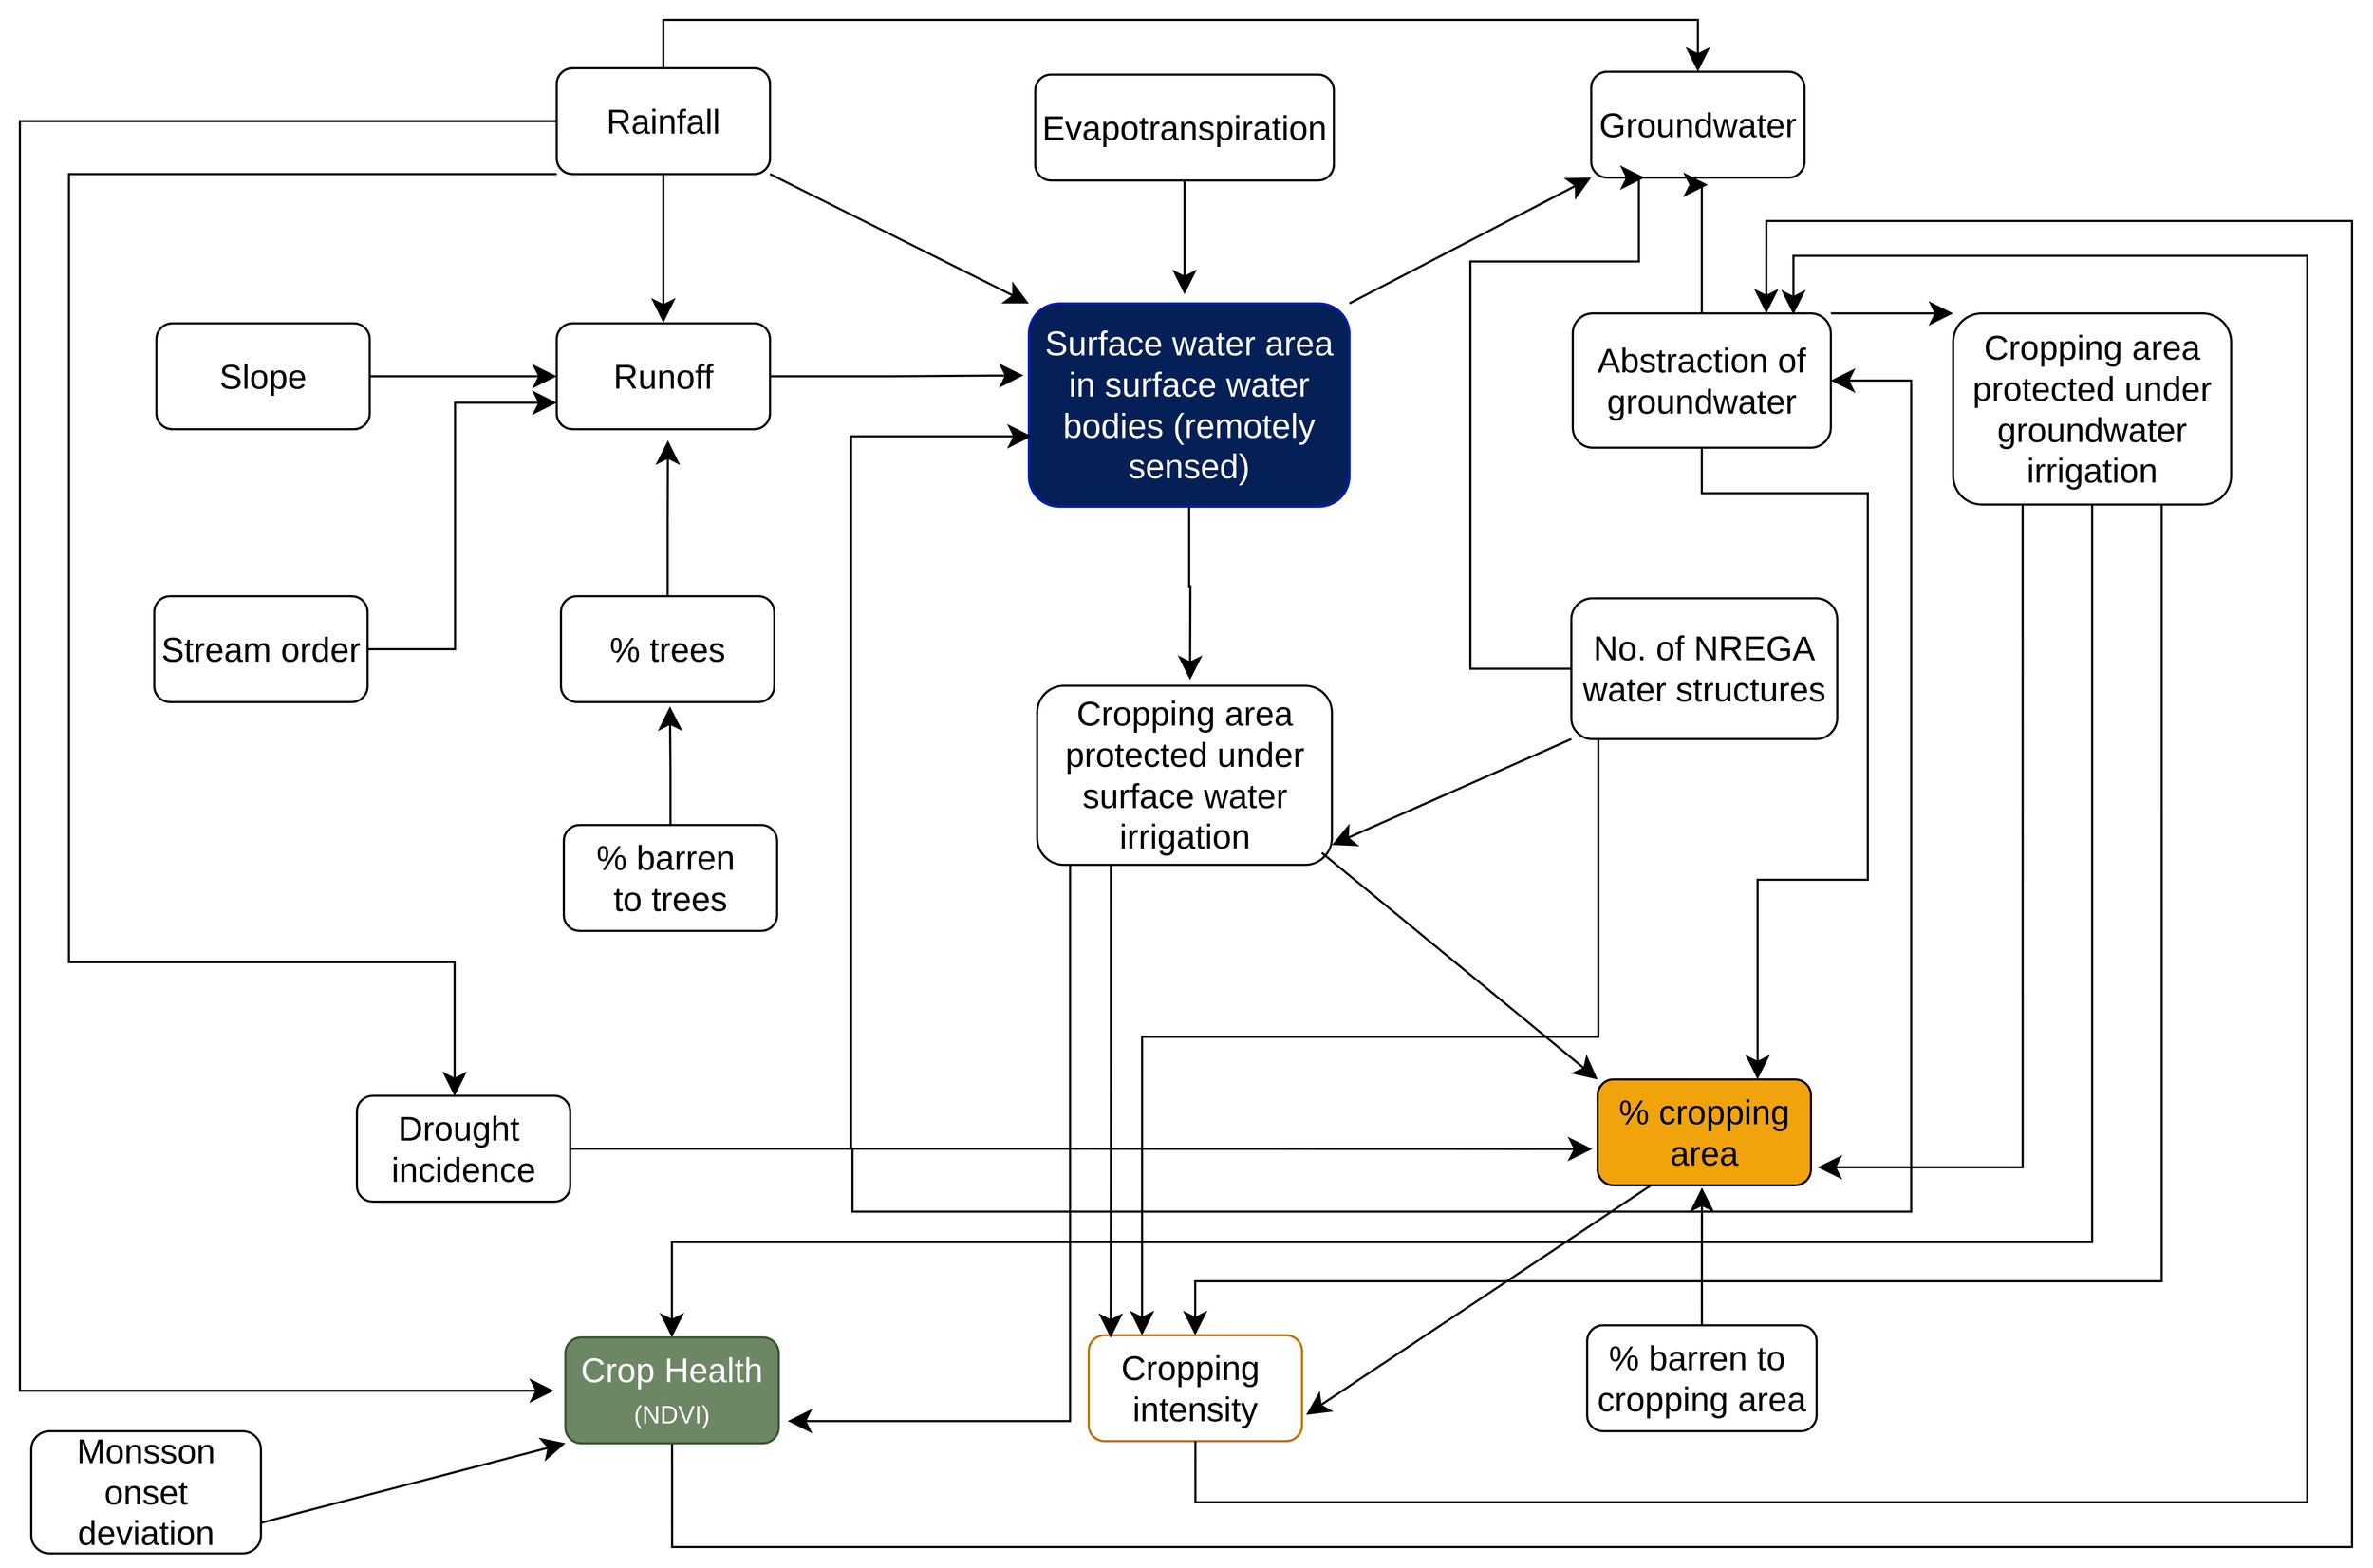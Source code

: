 <mxfile version="24.4.6" type="device" pages="4">
  <diagram name="Page-1" id="XvTuT4BJymJuXqxPT-LF">
    <mxGraphModel dx="2933" dy="1560" grid="0" gridSize="10" guides="1" tooltips="1" connect="1" arrows="1" fold="1" page="1" pageScale="1" pageWidth="4681" pageHeight="3300" math="0" shadow="0">
      <root>
        <mxCell id="0" />
        <mxCell id="1" parent="0" />
        <mxCell id="bZTlwIYCB7wclWseVfGI-30" value="" style="edgeStyle=orthogonalEdgeStyle;rounded=0;orthogonalLoop=1;jettySize=auto;html=1;strokeWidth=3;labelBackgroundColor=none;fontColor=default;endSize=25;" parent="1" source="bZTlwIYCB7wclWseVfGI-6" edge="1">
          <mxGeometry relative="1" as="geometry">
            <mxPoint x="1076" y="463" as="targetPoint" />
          </mxGeometry>
        </mxCell>
        <mxCell id="bZTlwIYCB7wclWseVfGI-37" style="edgeStyle=orthogonalEdgeStyle;rounded=0;orthogonalLoop=1;jettySize=auto;html=1;exitX=0.5;exitY=0;exitDx=0;exitDy=0;strokeWidth=3;endSize=25;" parent="1" source="bZTlwIYCB7wclWseVfGI-6" target="bZTlwIYCB7wclWseVfGI-8" edge="1">
          <mxGeometry relative="1" as="geometry">
            <Array as="points">
              <mxPoint x="1076" y="37" />
              <mxPoint x="2531" y="37" />
            </Array>
          </mxGeometry>
        </mxCell>
        <mxCell id="bZTlwIYCB7wclWseVfGI-38" style="edgeStyle=orthogonalEdgeStyle;rounded=0;orthogonalLoop=1;jettySize=auto;html=1;strokeWidth=3;endSize=25;" parent="1" source="bZTlwIYCB7wclWseVfGI-6" edge="1">
          <mxGeometry relative="1" as="geometry">
            <mxPoint x="922" y="1966" as="targetPoint" />
            <Array as="points">
              <mxPoint x="171" y="180" />
              <mxPoint x="171" y="1966" />
            </Array>
          </mxGeometry>
        </mxCell>
        <mxCell id="bZTlwIYCB7wclWseVfGI-6" value="&lt;font style=&quot;font-size: 48px;&quot;&gt;Rainfall&lt;/font&gt;" style="rounded=1;whiteSpace=wrap;html=1;fontSize=48;labelBackgroundColor=none;strokeWidth=3;" parent="1" vertex="1">
          <mxGeometry x="926" y="105" width="300" height="149" as="geometry" />
        </mxCell>
        <mxCell id="bZTlwIYCB7wclWseVfGI-42" value="" style="edgeStyle=orthogonalEdgeStyle;rounded=0;orthogonalLoop=1;jettySize=auto;html=1;strokeWidth=3;endSize=25;" parent="1" source="bZTlwIYCB7wclWseVfGI-7" edge="1">
          <mxGeometry relative="1" as="geometry">
            <mxPoint x="1809" y="423" as="targetPoint" />
          </mxGeometry>
        </mxCell>
        <mxCell id="bZTlwIYCB7wclWseVfGI-7" value="&lt;font style=&quot;font-size: 48px;&quot;&gt;Evapotranspiration&lt;/font&gt;" style="rounded=1;whiteSpace=wrap;html=1;fontSize=48;labelBackgroundColor=none;strokeWidth=3;" parent="1" vertex="1">
          <mxGeometry x="1599" y="114" width="420" height="149" as="geometry" />
        </mxCell>
        <mxCell id="bZTlwIYCB7wclWseVfGI-8" value="&lt;font style=&quot;font-size: 48px;&quot;&gt;Groundwater&lt;/font&gt;" style="rounded=1;whiteSpace=wrap;html=1;fontSize=48;labelBackgroundColor=none;strokeWidth=3;" parent="1" vertex="1">
          <mxGeometry x="2381" y="110" width="300" height="149" as="geometry" />
        </mxCell>
        <mxCell id="bZTlwIYCB7wclWseVfGI-48" style="edgeStyle=orthogonalEdgeStyle;rounded=0;orthogonalLoop=1;jettySize=auto;html=1;exitX=1;exitY=0.5;exitDx=0;exitDy=0;entryX=0;entryY=0.5;entryDx=0;entryDy=0;endSize=25;strokeWidth=3;" parent="1" source="bZTlwIYCB7wclWseVfGI-9" target="bZTlwIYCB7wclWseVfGI-10" edge="1">
          <mxGeometry relative="1" as="geometry" />
        </mxCell>
        <mxCell id="bZTlwIYCB7wclWseVfGI-9" value="Slope" style="rounded=1;whiteSpace=wrap;html=1;fontSize=48;labelBackgroundColor=none;strokeWidth=3;" parent="1" vertex="1">
          <mxGeometry x="363" y="464" width="300" height="149" as="geometry" />
        </mxCell>
        <mxCell id="bZTlwIYCB7wclWseVfGI-49" style="edgeStyle=orthogonalEdgeStyle;rounded=0;orthogonalLoop=1;jettySize=auto;html=1;exitX=1;exitY=0.5;exitDx=0;exitDy=0;endSize=25;strokeWidth=3;" parent="1" source="bZTlwIYCB7wclWseVfGI-10" edge="1">
          <mxGeometry relative="1" as="geometry">
            <mxPoint x="1582.429" y="537.286" as="targetPoint" />
          </mxGeometry>
        </mxCell>
        <mxCell id="bZTlwIYCB7wclWseVfGI-10" value="Runoff" style="rounded=1;whiteSpace=wrap;html=1;fontSize=48;labelBackgroundColor=none;strokeWidth=3;" parent="1" vertex="1">
          <mxGeometry x="926" y="464" width="300" height="149" as="geometry" />
        </mxCell>
        <mxCell id="Z07xFvMgMhDB54G3ZwAv-1" style="edgeStyle=orthogonalEdgeStyle;rounded=0;orthogonalLoop=1;jettySize=auto;html=1;entryX=0;entryY=0.75;entryDx=0;entryDy=0;endSize=25;strokeWidth=3;" edge="1" parent="1" source="bZTlwIYCB7wclWseVfGI-11" target="bZTlwIYCB7wclWseVfGI-10">
          <mxGeometry relative="1" as="geometry" />
        </mxCell>
        <mxCell id="bZTlwIYCB7wclWseVfGI-11" value="Stream order" style="rounded=1;whiteSpace=wrap;html=1;fontSize=48;labelBackgroundColor=none;strokeWidth=3;" parent="1" vertex="1">
          <mxGeometry x="360" y="848" width="300" height="149" as="geometry" />
        </mxCell>
        <mxCell id="bZTlwIYCB7wclWseVfGI-50" style="edgeStyle=orthogonalEdgeStyle;rounded=0;orthogonalLoop=1;jettySize=auto;html=1;exitX=0.5;exitY=0;exitDx=0;exitDy=0;endSize=25;strokeWidth=3;" parent="1" source="bZTlwIYCB7wclWseVfGI-12" edge="1">
          <mxGeometry relative="1" as="geometry">
            <mxPoint x="1082.429" y="628.714" as="targetPoint" />
          </mxGeometry>
        </mxCell>
        <mxCell id="bZTlwIYCB7wclWseVfGI-12" value="% trees" style="rounded=1;whiteSpace=wrap;html=1;fontSize=48;labelBackgroundColor=none;strokeWidth=3;" parent="1" vertex="1">
          <mxGeometry x="932" y="848" width="300" height="149" as="geometry" />
        </mxCell>
        <mxCell id="bZTlwIYCB7wclWseVfGI-53" style="edgeStyle=orthogonalEdgeStyle;rounded=0;orthogonalLoop=1;jettySize=auto;html=1;exitX=0.5;exitY=0;exitDx=0;exitDy=0;endSize=25;strokeWidth=3;" parent="1" source="bZTlwIYCB7wclWseVfGI-13" edge="1">
          <mxGeometry relative="1" as="geometry">
            <mxPoint x="1085.286" y="1003" as="targetPoint" />
          </mxGeometry>
        </mxCell>
        <mxCell id="bZTlwIYCB7wclWseVfGI-13" value="% barren&amp;nbsp;&lt;br&gt;to trees" style="rounded=1;whiteSpace=wrap;html=1;fontSize=48;labelBackgroundColor=none;strokeWidth=3;" parent="1" vertex="1">
          <mxGeometry x="936" y="1170" width="300" height="149" as="geometry" />
        </mxCell>
        <mxCell id="bZTlwIYCB7wclWseVfGI-59" style="edgeStyle=orthogonalEdgeStyle;rounded=0;orthogonalLoop=1;jettySize=auto;html=1;exitX=0.5;exitY=1;exitDx=0;exitDy=0;endSize=25;strokeWidth=3;" parent="1" source="bZTlwIYCB7wclWseVfGI-14" edge="1">
          <mxGeometry relative="1" as="geometry">
            <mxPoint x="1816.714" y="965.857" as="targetPoint" />
          </mxGeometry>
        </mxCell>
        <mxCell id="bZTlwIYCB7wclWseVfGI-14" value="Surface water area in surface water bodies (remotely sensed)" style="rounded=1;whiteSpace=wrap;html=1;fontSize=48;labelBackgroundColor=none;fillColor=#052057;strokeColor=#001DBC;fontColor=#ffffff;strokeWidth=3;" parent="1" vertex="1">
          <mxGeometry x="1590" y="436" width="451" height="286" as="geometry" />
        </mxCell>
        <mxCell id="bZTlwIYCB7wclWseVfGI-60" style="edgeStyle=orthogonalEdgeStyle;rounded=0;orthogonalLoop=1;jettySize=auto;html=1;exitX=1;exitY=0;exitDx=0;exitDy=0;entryX=0;entryY=0;entryDx=0;entryDy=0;endSize=25;strokeWidth=3;" parent="1" source="bZTlwIYCB7wclWseVfGI-15" target="bZTlwIYCB7wclWseVfGI-16" edge="1">
          <mxGeometry relative="1" as="geometry">
            <Array as="points">
              <mxPoint x="2817" y="450" />
              <mxPoint x="2817" y="450" />
            </Array>
          </mxGeometry>
        </mxCell>
        <mxCell id="Z07xFvMgMhDB54G3ZwAv-2" style="edgeStyle=orthogonalEdgeStyle;rounded=0;orthogonalLoop=1;jettySize=auto;html=1;entryX=0.75;entryY=0;entryDx=0;entryDy=0;endSize=25;strokeWidth=3;" edge="1" parent="1" source="bZTlwIYCB7wclWseVfGI-15" target="bZTlwIYCB7wclWseVfGI-20">
          <mxGeometry relative="1" as="geometry">
            <Array as="points">
              <mxPoint x="2537" y="703" />
              <mxPoint x="2770" y="703" />
              <mxPoint x="2770" y="1247" />
              <mxPoint x="2615" y="1247" />
            </Array>
          </mxGeometry>
        </mxCell>
        <mxCell id="bZTlwIYCB7wclWseVfGI-15" value="Abstraction of groundwater" style="rounded=1;whiteSpace=wrap;html=1;fontSize=48;labelBackgroundColor=none;strokeWidth=3;" parent="1" vertex="1">
          <mxGeometry x="2355" y="450" width="363" height="189" as="geometry" />
        </mxCell>
        <mxCell id="bZTlwIYCB7wclWseVfGI-63" style="edgeStyle=orthogonalEdgeStyle;rounded=0;orthogonalLoop=1;jettySize=auto;html=1;exitX=0.5;exitY=1;exitDx=0;exitDy=0;endSize=25;strokeWidth=3;" parent="1" source="bZTlwIYCB7wclWseVfGI-16" target="bZTlwIYCB7wclWseVfGI-21" edge="1">
          <mxGeometry relative="1" as="geometry">
            <Array as="points">
              <mxPoint x="3086" y="1757" />
              <mxPoint x="1088" y="1757" />
            </Array>
          </mxGeometry>
        </mxCell>
        <mxCell id="bZTlwIYCB7wclWseVfGI-64" style="edgeStyle=orthogonalEdgeStyle;rounded=0;orthogonalLoop=1;jettySize=auto;html=1;exitX=0.75;exitY=1;exitDx=0;exitDy=0;endSize=25;strokeWidth=3;" parent="1" source="bZTlwIYCB7wclWseVfGI-16" target="bZTlwIYCB7wclWseVfGI-22" edge="1">
          <mxGeometry relative="1" as="geometry">
            <Array as="points">
              <mxPoint x="3183" y="1812" />
              <mxPoint x="1824" y="1812" />
            </Array>
          </mxGeometry>
        </mxCell>
        <mxCell id="bZTlwIYCB7wclWseVfGI-65" style="edgeStyle=orthogonalEdgeStyle;rounded=0;orthogonalLoop=1;jettySize=auto;html=1;exitX=0.25;exitY=1;exitDx=0;exitDy=0;endSize=25;strokeWidth=3;" parent="1" source="bZTlwIYCB7wclWseVfGI-16" edge="1">
          <mxGeometry relative="1" as="geometry">
            <mxPoint x="2699.571" y="1651.571" as="targetPoint" />
            <Array as="points">
              <mxPoint x="2988" y="1652" />
            </Array>
          </mxGeometry>
        </mxCell>
        <mxCell id="bZTlwIYCB7wclWseVfGI-16" value="Cropping area protected under groundwater irrigation" style="rounded=1;whiteSpace=wrap;html=1;fontSize=48;labelBackgroundColor=none;strokeWidth=3;" parent="1" vertex="1">
          <mxGeometry x="2890" y="450" width="391" height="269" as="geometry" />
        </mxCell>
        <mxCell id="bZTlwIYCB7wclWseVfGI-55" style="edgeStyle=orthogonalEdgeStyle;rounded=0;orthogonalLoop=1;jettySize=auto;html=1;exitX=1;exitY=0.5;exitDx=0;exitDy=0;entryX=1;entryY=0.5;entryDx=0;entryDy=0;endSize=25;strokeWidth=3;" parent="1" source="bZTlwIYCB7wclWseVfGI-17" target="bZTlwIYCB7wclWseVfGI-15" edge="1">
          <mxGeometry relative="1" as="geometry">
            <Array as="points">
              <mxPoint x="1342" y="1626" />
              <mxPoint x="1342" y="1714" />
              <mxPoint x="2831" y="1714" />
              <mxPoint x="2831" y="544" />
            </Array>
          </mxGeometry>
        </mxCell>
        <mxCell id="bZTlwIYCB7wclWseVfGI-57" style="edgeStyle=orthogonalEdgeStyle;rounded=0;orthogonalLoop=1;jettySize=auto;html=1;exitX=1;exitY=0.5;exitDx=0;exitDy=0;endSize=25;strokeWidth=3;" parent="1" source="bZTlwIYCB7wclWseVfGI-17" edge="1">
          <mxGeometry relative="1" as="geometry">
            <mxPoint x="2382.429" y="1625.857" as="targetPoint" />
          </mxGeometry>
        </mxCell>
        <mxCell id="bZTlwIYCB7wclWseVfGI-17" value="Drought&amp;nbsp;&lt;br&gt;incidence" style="rounded=1;whiteSpace=wrap;html=1;fontSize=48;labelBackgroundColor=none;strokeWidth=3;" parent="1" vertex="1">
          <mxGeometry x="645" y="1551" width="300" height="149" as="geometry" />
        </mxCell>
        <mxCell id="bZTlwIYCB7wclWseVfGI-69" style="edgeStyle=orthogonalEdgeStyle;rounded=0;orthogonalLoop=1;jettySize=auto;html=1;endSize=25;strokeWidth=3;" parent="1" edge="1">
          <mxGeometry relative="1" as="geometry">
            <mxPoint x="1251" y="2008.714" as="targetPoint" />
            <mxPoint x="1648" y="1220" as="sourcePoint" />
            <Array as="points">
              <mxPoint x="1648" y="1226" />
              <mxPoint x="1648" y="2009" />
            </Array>
          </mxGeometry>
        </mxCell>
        <mxCell id="bZTlwIYCB7wclWseVfGI-18" value="Cropping area protected under surface water irrigation" style="rounded=1;whiteSpace=wrap;html=1;fontSize=48;labelBackgroundColor=none;strokeWidth=3;" parent="1" vertex="1">
          <mxGeometry x="1601.75" y="974" width="414.5" height="252" as="geometry" />
        </mxCell>
        <mxCell id="bZTlwIYCB7wclWseVfGI-45" style="edgeStyle=orthogonalEdgeStyle;rounded=0;orthogonalLoop=1;jettySize=auto;html=1;strokeWidth=3;entryX=0.25;entryY=1;entryDx=0;entryDy=0;endSize=25;" parent="1" source="bZTlwIYCB7wclWseVfGI-19" target="bZTlwIYCB7wclWseVfGI-8" edge="1">
          <mxGeometry relative="1" as="geometry">
            <mxPoint x="2488" y="259" as="targetPoint" />
            <Array as="points">
              <mxPoint x="2211" y="950" />
              <mxPoint x="2211" y="377" />
              <mxPoint x="2448" y="377" />
              <mxPoint x="2448" y="259" />
            </Array>
          </mxGeometry>
        </mxCell>
        <mxCell id="bZTlwIYCB7wclWseVfGI-68" style="edgeStyle=orthogonalEdgeStyle;rounded=0;orthogonalLoop=1;jettySize=auto;html=1;exitX=0.5;exitY=1;exitDx=0;exitDy=0;entryX=0.25;entryY=0;entryDx=0;entryDy=0;endSize=25;strokeWidth=3;" parent="1" source="bZTlwIYCB7wclWseVfGI-19" target="bZTlwIYCB7wclWseVfGI-22" edge="1">
          <mxGeometry relative="1" as="geometry">
            <Array as="points">
              <mxPoint x="2391" y="1049" />
              <mxPoint x="2391" y="1468" />
              <mxPoint x="1749" y="1468" />
            </Array>
          </mxGeometry>
        </mxCell>
        <mxCell id="bZTlwIYCB7wclWseVfGI-19" value="No. of NREGA water structures" style="rounded=1;whiteSpace=wrap;html=1;fontSize=48;labelBackgroundColor=none;strokeWidth=3;" parent="1" vertex="1">
          <mxGeometry x="2353" y="851" width="374" height="198" as="geometry" />
        </mxCell>
        <mxCell id="bZTlwIYCB7wclWseVfGI-20" value="&lt;font style=&quot;font-size: 48px;&quot;&gt;% cropping area&lt;/font&gt;" style="rounded=1;whiteSpace=wrap;html=1;labelBackgroundColor=none;strokeWidth=3;fillColor=#f0a30a;" parent="1" vertex="1">
          <mxGeometry x="2390" y="1528" width="300" height="149" as="geometry" />
        </mxCell>
        <mxCell id="bZTlwIYCB7wclWseVfGI-61" style="edgeStyle=orthogonalEdgeStyle;rounded=0;orthogonalLoop=1;jettySize=auto;html=1;exitX=0.5;exitY=1;exitDx=0;exitDy=0;entryX=0.75;entryY=0;entryDx=0;entryDy=0;endSize=25;strokeWidth=3;" parent="1" source="bZTlwIYCB7wclWseVfGI-21" target="bZTlwIYCB7wclWseVfGI-15" edge="1">
          <mxGeometry relative="1" as="geometry">
            <Array as="points">
              <mxPoint x="1088" y="2186" />
              <mxPoint x="3451" y="2186" />
              <mxPoint x="3451" y="320" />
              <mxPoint x="2627" y="320" />
            </Array>
          </mxGeometry>
        </mxCell>
        <mxCell id="bZTlwIYCB7wclWseVfGI-21" value="Crop Health &lt;font style=&quot;font-size: 35px;&quot;&gt;(NDVI)&lt;/font&gt;" style="rounded=1;whiteSpace=wrap;html=1;fontSize=48;labelBackgroundColor=none;fillColor=#6d8764;strokeColor=#3A5431;fontColor=#ffffff;strokeWidth=3;" parent="1" vertex="1">
          <mxGeometry x="938.25" y="1891" width="300" height="149" as="geometry" />
        </mxCell>
        <mxCell id="bZTlwIYCB7wclWseVfGI-22" value="Cropping&amp;nbsp;&lt;br&gt;intensity" style="rounded=1;whiteSpace=wrap;html=1;fontSize=48;labelBackgroundColor=none;fillColor=#ffffff;fontColor=#000000;strokeColor=#BD7000;strokeWidth=3;" parent="1" vertex="1">
          <mxGeometry x="1674.25" y="1888" width="300" height="149" as="geometry" />
        </mxCell>
        <mxCell id="bZTlwIYCB7wclWseVfGI-73" style="edgeStyle=orthogonalEdgeStyle;rounded=0;orthogonalLoop=1;jettySize=auto;html=1;exitX=0.5;exitY=0;exitDx=0;exitDy=0;endSize=25;strokeWidth=3;" parent="1" source="bZTlwIYCB7wclWseVfGI-23" edge="1">
          <mxGeometry relative="1" as="geometry">
            <mxPoint x="2536.714" y="1680.143" as="targetPoint" />
          </mxGeometry>
        </mxCell>
        <mxCell id="bZTlwIYCB7wclWseVfGI-23" value="% barren to&amp;nbsp;&lt;br&gt;cropping area" style="rounded=1;whiteSpace=wrap;html=1;fontSize=48;labelBackgroundColor=none;strokeWidth=3;" parent="1" vertex="1">
          <mxGeometry x="2375.25" y="1874" width="322.75" height="149" as="geometry" />
        </mxCell>
        <mxCell id="bZTlwIYCB7wclWseVfGI-24" value="&lt;font style=&quot;font-size: 48px;&quot;&gt;Monsson onset deviation&lt;/font&gt;" style="rounded=1;whiteSpace=wrap;html=1;labelBackgroundColor=none;strokeWidth=3;" parent="1" vertex="1">
          <mxGeometry x="187" y="2023" width="323" height="172" as="geometry" />
        </mxCell>
        <mxCell id="bZTlwIYCB7wclWseVfGI-36" value="" style="endArrow=classic;html=1;rounded=0;exitX=1;exitY=1;exitDx=0;exitDy=0;entryX=0;entryY=0;entryDx=0;entryDy=0;strokeWidth=3;labelBackgroundColor=none;fontColor=default;endSize=25;" parent="1" source="bZTlwIYCB7wclWseVfGI-6" target="bZTlwIYCB7wclWseVfGI-14" edge="1">
          <mxGeometry width="50" height="50" relative="1" as="geometry">
            <mxPoint x="1553" y="1188" as="sourcePoint" />
            <mxPoint x="1603" y="1138" as="targetPoint" />
          </mxGeometry>
        </mxCell>
        <mxCell id="bZTlwIYCB7wclWseVfGI-39" style="edgeStyle=orthogonalEdgeStyle;rounded=0;orthogonalLoop=1;jettySize=auto;html=1;exitX=0;exitY=1;exitDx=0;exitDy=0;entryX=0.458;entryY=0.004;entryDx=0;entryDy=0;entryPerimeter=0;strokeWidth=3;endSize=25;" parent="1" source="bZTlwIYCB7wclWseVfGI-6" target="bZTlwIYCB7wclWseVfGI-17" edge="1">
          <mxGeometry relative="1" as="geometry">
            <Array as="points">
              <mxPoint x="240" y="254" />
              <mxPoint x="240" y="1363" />
              <mxPoint x="782" y="1363" />
            </Array>
          </mxGeometry>
        </mxCell>
        <mxCell id="bZTlwIYCB7wclWseVfGI-43" value="" style="endArrow=classic;html=1;rounded=0;entryX=0;entryY=1;entryDx=0;entryDy=0;exitX=1;exitY=0;exitDx=0;exitDy=0;strokeWidth=3;endSize=25;" parent="1" source="bZTlwIYCB7wclWseVfGI-14" target="bZTlwIYCB7wclWseVfGI-8" edge="1">
          <mxGeometry width="50" height="50" relative="1" as="geometry">
            <mxPoint x="1553" y="1188" as="sourcePoint" />
            <mxPoint x="1603" y="1138" as="targetPoint" />
          </mxGeometry>
        </mxCell>
        <mxCell id="bZTlwIYCB7wclWseVfGI-47" style="edgeStyle=orthogonalEdgeStyle;rounded=0;orthogonalLoop=1;jettySize=auto;html=1;exitX=0.5;exitY=0;exitDx=0;exitDy=0;strokeWidth=3;endSize=25;" parent="1" source="bZTlwIYCB7wclWseVfGI-15" edge="1">
          <mxGeometry relative="1" as="geometry">
            <mxPoint x="2545" y="269" as="targetPoint" />
            <Array as="points">
              <mxPoint x="2536" y="269" />
            </Array>
          </mxGeometry>
        </mxCell>
        <mxCell id="bZTlwIYCB7wclWseVfGI-54" style="edgeStyle=orthogonalEdgeStyle;rounded=0;orthogonalLoop=1;jettySize=auto;html=1;exitX=1;exitY=0.5;exitDx=0;exitDy=0;entryX=0.009;entryY=0.654;entryDx=0;entryDy=0;entryPerimeter=0;endSize=25;strokeWidth=3;" parent="1" source="bZTlwIYCB7wclWseVfGI-17" target="bZTlwIYCB7wclWseVfGI-14" edge="1">
          <mxGeometry relative="1" as="geometry">
            <Array as="points">
              <mxPoint x="1340" y="1626" />
              <mxPoint x="1340" y="623" />
            </Array>
          </mxGeometry>
        </mxCell>
        <mxCell id="bZTlwIYCB7wclWseVfGI-62" style="edgeStyle=orthogonalEdgeStyle;rounded=0;orthogonalLoop=1;jettySize=auto;html=1;exitX=0.5;exitY=1;exitDx=0;exitDy=0;entryX=0.855;entryY=0.008;entryDx=0;entryDy=0;entryPerimeter=0;endSize=25;strokeWidth=3;" parent="1" source="bZTlwIYCB7wclWseVfGI-22" target="bZTlwIYCB7wclWseVfGI-15" edge="1">
          <mxGeometry relative="1" as="geometry">
            <Array as="points">
              <mxPoint x="1824" y="2123" />
              <mxPoint x="3388" y="2123" />
              <mxPoint x="3388" y="369" />
              <mxPoint x="2665" y="369" />
            </Array>
          </mxGeometry>
        </mxCell>
        <mxCell id="bZTlwIYCB7wclWseVfGI-67" value="" style="endArrow=classic;html=1;rounded=0;exitX=0;exitY=1;exitDx=0;exitDy=0;endSize=25;strokeWidth=3;" parent="1" source="bZTlwIYCB7wclWseVfGI-19" edge="1">
          <mxGeometry width="50" height="50" relative="1" as="geometry">
            <mxPoint x="2218.25" y="1034" as="sourcePoint" />
            <mxPoint x="2016.25" y="1198" as="targetPoint" />
          </mxGeometry>
        </mxCell>
        <mxCell id="bZTlwIYCB7wclWseVfGI-70" style="edgeStyle=orthogonalEdgeStyle;rounded=0;orthogonalLoop=1;jettySize=auto;html=1;exitX=0.25;exitY=1;exitDx=0;exitDy=0;entryX=0.103;entryY=0.024;entryDx=0;entryDy=0;entryPerimeter=0;endSize=25;strokeWidth=3;" parent="1" source="bZTlwIYCB7wclWseVfGI-18" target="bZTlwIYCB7wclWseVfGI-22" edge="1">
          <mxGeometry relative="1" as="geometry" />
        </mxCell>
        <mxCell id="bZTlwIYCB7wclWseVfGI-72" value="" style="endArrow=classic;html=1;rounded=0;entryX=0;entryY=0;entryDx=0;entryDy=0;endSize=25;strokeWidth=3;" parent="1" target="bZTlwIYCB7wclWseVfGI-20" edge="1">
          <mxGeometry width="50" height="50" relative="1" as="geometry">
            <mxPoint x="2002" y="1209" as="sourcePoint" />
            <mxPoint x="1603" y="1138" as="targetPoint" />
          </mxGeometry>
        </mxCell>
        <mxCell id="bZTlwIYCB7wclWseVfGI-75" value="" style="endArrow=classic;html=1;rounded=0;exitX=0.25;exitY=1;exitDx=0;exitDy=0;targetPerimeterSpacing=5;sourcePerimeterSpacing=5;endSize=25;strokeWidth=3;" parent="1" source="bZTlwIYCB7wclWseVfGI-20" edge="1">
          <mxGeometry width="50" height="50" relative="1" as="geometry">
            <mxPoint x="1982" y="2000" as="sourcePoint" />
            <mxPoint x="1980" y="2000" as="targetPoint" />
          </mxGeometry>
        </mxCell>
        <mxCell id="bZTlwIYCB7wclWseVfGI-79" value="" style="endArrow=classic;html=1;rounded=0;exitX=1;exitY=0.75;exitDx=0;exitDy=0;entryX=0;entryY=1;entryDx=0;entryDy=0;endSize=25;strokeWidth=3;" parent="1" source="bZTlwIYCB7wclWseVfGI-24" target="bZTlwIYCB7wclWseVfGI-21" edge="1">
          <mxGeometry width="50" height="50" relative="1" as="geometry">
            <mxPoint x="1553" y="1188" as="sourcePoint" />
            <mxPoint x="1603" y="1138" as="targetPoint" />
          </mxGeometry>
        </mxCell>
        <mxCell id="bZTlwIYCB7wclWseVfGI-82" value="" style="shape=image;verticalLabelPosition=bottom;labelBackgroundColor=default;verticalAlign=top;aspect=fixed;imageAspect=0;image=https://png.pngtree.com/png-vector/20190214/ourmid/pngtree-vector-plus-icon-png-image_515260.jpg;strokeWidth=3;" parent="1" vertex="1">
          <mxGeometry x="1097" y="416.0" width="42.43" height="42.43" as="geometry" />
        </mxCell>
        <mxCell id="bZTlwIYCB7wclWseVfGI-84" value="" style="shape=image;verticalLabelPosition=bottom;labelBackgroundColor=default;verticalAlign=top;aspect=fixed;imageAspect=0;image=https://png.pngtree.com/png-vector/20190214/ourmid/pngtree-vector-plus-icon-png-image_515260.jpg;strokeWidth=3;" parent="1" vertex="1">
          <mxGeometry x="1573" y="362.57" width="42.43" height="42.43" as="geometry" />
        </mxCell>
        <mxCell id="bZTlwIYCB7wclWseVfGI-87" value="" style="shape=image;verticalLabelPosition=bottom;labelBackgroundColor=default;verticalAlign=top;aspect=fixed;imageAspect=0;image=https://png.pngtree.com/png-vector/20190214/ourmid/pngtree-vector-plus-icon-png-image_515260.jpg;strokeWidth=3;" parent="1" vertex="1">
          <mxGeometry x="2554" y="62.57" width="42.43" height="42.43" as="geometry" />
        </mxCell>
        <mxCell id="bZTlwIYCB7wclWseVfGI-88" value="" style="shape=image;verticalLabelPosition=bottom;labelBackgroundColor=default;verticalAlign=top;aspect=fixed;imageAspect=0;image=https://png.pngtree.com/png-vector/20190214/ourmid/pngtree-vector-plus-icon-png-image_515260.jpg;strokeWidth=3;" parent="1" vertex="1">
          <mxGeometry x="844" y="1909" width="42.43" height="42.43" as="geometry" />
        </mxCell>
        <mxCell id="bZTlwIYCB7wclWseVfGI-89" value="" style="shape=image;verticalLabelPosition=bottom;labelBackgroundColor=default;verticalAlign=top;aspect=fixed;imageAspect=0;image=https://static.vecteezy.com/system/resources/thumbnails/000/380/520/small/Basic_Elements__28122_29.jpg;strokeWidth=3;" parent="1" vertex="1">
          <mxGeometry x="803" y="1494" width="57" height="57" as="geometry" />
        </mxCell>
        <mxCell id="bZTlwIYCB7wclWseVfGI-90" value="" style="shape=image;verticalLabelPosition=bottom;labelBackgroundColor=default;verticalAlign=top;aspect=fixed;imageAspect=0;image=https://static.vecteezy.com/system/resources/thumbnails/000/380/520/small/Basic_Elements__28122_29.jpg;strokeWidth=3;" parent="1" vertex="1">
          <mxGeometry x="1839" y="362.57" width="57" height="57" as="geometry" />
        </mxCell>
        <mxCell id="bZTlwIYCB7wclWseVfGI-91" value="" style="shape=image;verticalLabelPosition=bottom;labelBackgroundColor=default;verticalAlign=top;aspect=fixed;imageAspect=0;image=https://static.vecteezy.com/system/resources/thumbnails/000/380/520/small/Basic_Elements__28122_29.jpg;strokeWidth=3;" parent="1" vertex="1">
          <mxGeometry x="2546.71" y="265" width="57" height="57" as="geometry" />
        </mxCell>
        <mxCell id="bZTlwIYCB7wclWseVfGI-92" value="" style="shape=image;verticalLabelPosition=bottom;labelBackgroundColor=default;verticalAlign=top;aspect=fixed;imageAspect=0;image=https://png.pngtree.com/png-vector/20190214/ourmid/pngtree-vector-plus-icon-png-image_515260.jpg;strokeWidth=3;" parent="1" vertex="1">
          <mxGeometry x="2450" y="272.29" width="42.43" height="42.43" as="geometry" />
        </mxCell>
        <mxCell id="bZTlwIYCB7wclWseVfGI-95" value="" style="shape=image;verticalLabelPosition=bottom;labelBackgroundColor=default;verticalAlign=top;aspect=fixed;imageAspect=0;image=https://png.pngtree.com/png-vector/20190214/ourmid/pngtree-vector-plus-icon-png-image_515260.jpg;strokeWidth=3;" parent="1" vertex="1">
          <mxGeometry x="2359" y="283.0" width="42.43" height="42.43" as="geometry" />
        </mxCell>
        <mxCell id="bZTlwIYCB7wclWseVfGI-96" value="" style="shape=image;verticalLabelPosition=bottom;labelBackgroundColor=default;verticalAlign=top;aspect=fixed;imageAspect=0;image=https://static.vecteezy.com/system/resources/thumbnails/000/380/520/small/Basic_Elements__28122_29.jpg;strokeWidth=3;" parent="1" vertex="1">
          <mxGeometry x="1102" y="630" width="57" height="57" as="geometry" />
        </mxCell>
        <mxCell id="bZTlwIYCB7wclWseVfGI-97" value="" style="shape=image;verticalLabelPosition=bottom;labelBackgroundColor=default;verticalAlign=top;aspect=fixed;imageAspect=0;image=https://png.pngtree.com/png-vector/20190214/ourmid/pngtree-vector-plus-icon-png-image_515260.jpg;strokeWidth=3;" parent="1" vertex="1">
          <mxGeometry x="1504" y="475.0" width="42.43" height="42.43" as="geometry" />
        </mxCell>
        <mxCell id="bZTlwIYCB7wclWseVfGI-98" value="" style="shape=image;verticalLabelPosition=bottom;labelBackgroundColor=default;verticalAlign=top;aspect=fixed;imageAspect=0;image=https://png.pngtree.com/png-vector/20190214/ourmid/pngtree-vector-plus-icon-png-image_515260.jpg;strokeWidth=3;" parent="1" vertex="1">
          <mxGeometry x="844" y="470.0" width="42.43" height="42.43" as="geometry" />
        </mxCell>
        <mxCell id="bZTlwIYCB7wclWseVfGI-100" value="" style="shape=image;verticalLabelPosition=bottom;labelBackgroundColor=default;verticalAlign=top;aspect=fixed;imageAspect=0;image=https://png.pngtree.com/png-vector/20190214/ourmid/pngtree-vector-plus-icon-png-image_515260.jpg;strokeWidth=3;" parent="1" vertex="1">
          <mxGeometry x="1100" y="1010" width="42.43" height="42.43" as="geometry" />
        </mxCell>
        <mxCell id="bZTlwIYCB7wclWseVfGI-101" value="" style="shape=image;verticalLabelPosition=bottom;labelBackgroundColor=default;verticalAlign=top;aspect=fixed;imageAspect=0;image=https://static.vecteezy.com/system/resources/thumbnails/000/380/520/small/Basic_Elements__28122_29.jpg;strokeWidth=3;" parent="1" vertex="1">
          <mxGeometry x="1516" y="626" width="57" height="57" as="geometry" />
        </mxCell>
        <mxCell id="bZTlwIYCB7wclWseVfGI-102" value="" style="shape=image;verticalLabelPosition=bottom;labelBackgroundColor=default;verticalAlign=top;aspect=fixed;imageAspect=0;image=https://png.pngtree.com/png-vector/20190214/ourmid/pngtree-vector-plus-icon-png-image_515260.jpg;strokeWidth=3;" parent="1" vertex="1">
          <mxGeometry x="1830" y="920" width="42.43" height="42.43" as="geometry" />
        </mxCell>
        <mxCell id="bZTlwIYCB7wclWseVfGI-103" value="" style="shape=image;verticalLabelPosition=bottom;labelBackgroundColor=default;verticalAlign=top;aspect=fixed;imageAspect=0;image=https://png.pngtree.com/png-vector/20190214/ourmid/pngtree-vector-plus-icon-png-image_515260.jpg;strokeWidth=3;" parent="1" vertex="1">
          <mxGeometry x="2746" y="567" width="42.43" height="42.43" as="geometry" />
        </mxCell>
        <mxCell id="bZTlwIYCB7wclWseVfGI-104" value="" style="shape=image;verticalLabelPosition=bottom;labelBackgroundColor=default;verticalAlign=top;aspect=fixed;imageAspect=0;image=https://static.vecteezy.com/system/resources/thumbnails/000/380/520/small/Basic_Elements__28122_29.jpg;strokeWidth=3;" parent="1" vertex="1">
          <mxGeometry x="2310" y="1638" width="57" height="57" as="geometry" />
        </mxCell>
        <mxCell id="bZTlwIYCB7wclWseVfGI-105" value="" style="shape=image;verticalLabelPosition=bottom;labelBackgroundColor=default;verticalAlign=top;aspect=fixed;imageAspect=0;image=https://png.pngtree.com/png-vector/20190214/ourmid/pngtree-vector-plus-icon-png-image_515260.jpg;strokeWidth=3;" parent="1" vertex="1">
          <mxGeometry x="2842" y="464" width="42.43" height="42.43" as="geometry" />
        </mxCell>
        <mxCell id="bZTlwIYCB7wclWseVfGI-106" value="" style="shape=image;verticalLabelPosition=bottom;labelBackgroundColor=default;verticalAlign=top;aspect=fixed;imageAspect=0;image=https://png.pngtree.com/png-vector/20190214/ourmid/pngtree-vector-plus-icon-png-image_515260.jpg;strokeWidth=3;" parent="1" vertex="1">
          <mxGeometry x="2575" y="390" width="42.43" height="42.43" as="geometry" />
        </mxCell>
        <mxCell id="bZTlwIYCB7wclWseVfGI-107" value="" style="shape=image;verticalLabelPosition=bottom;labelBackgroundColor=default;verticalAlign=top;aspect=fixed;imageAspect=0;image=https://png.pngtree.com/png-vector/20190214/ourmid/pngtree-vector-plus-icon-png-image_515260.jpg;strokeWidth=3;" parent="1" vertex="1">
          <mxGeometry x="2671" y="390" width="42.43" height="42.43" as="geometry" />
        </mxCell>
        <mxCell id="bZTlwIYCB7wclWseVfGI-110" value="" style="shape=image;verticalLabelPosition=bottom;labelBackgroundColor=default;verticalAlign=top;aspect=fixed;imageAspect=0;image=https://png.pngtree.com/png-vector/20190214/ourmid/pngtree-vector-plus-icon-png-image_515260.jpg;strokeWidth=3;" parent="1" vertex="1">
          <mxGeometry x="2718" y="1591" width="42.43" height="42.43" as="geometry" />
        </mxCell>
        <mxCell id="bZTlwIYCB7wclWseVfGI-111" value="" style="shape=image;verticalLabelPosition=bottom;labelBackgroundColor=default;verticalAlign=top;aspect=fixed;imageAspect=0;image=https://png.pngtree.com/png-vector/20190214/ourmid/pngtree-vector-plus-icon-png-image_515260.jpg;strokeWidth=3;" parent="1" vertex="1">
          <mxGeometry x="1846.29" y="1831.57" width="42.43" height="42.43" as="geometry" />
        </mxCell>
        <mxCell id="bZTlwIYCB7wclWseVfGI-112" value="" style="shape=image;verticalLabelPosition=bottom;labelBackgroundColor=default;verticalAlign=top;aspect=fixed;imageAspect=0;image=https://png.pngtree.com/png-vector/20190214/ourmid/pngtree-vector-plus-icon-png-image_515260.jpg;strokeWidth=3;" parent="1" vertex="1">
          <mxGeometry x="1102" y="1825" width="42.43" height="42.43" as="geometry" />
        </mxCell>
        <mxCell id="bZTlwIYCB7wclWseVfGI-113" value="" style="shape=image;verticalLabelPosition=bottom;labelBackgroundColor=default;verticalAlign=top;aspect=fixed;imageAspect=0;image=https://png.pngtree.com/png-vector/20190214/ourmid/pngtree-vector-plus-icon-png-image_515260.jpg;strokeWidth=3;" parent="1" vertex="1">
          <mxGeometry x="2028" y="1115" width="42.43" height="42.43" as="geometry" />
        </mxCell>
        <mxCell id="bZTlwIYCB7wclWseVfGI-114" value="" style="shape=image;verticalLabelPosition=bottom;labelBackgroundColor=default;verticalAlign=top;aspect=fixed;imageAspect=0;image=https://png.pngtree.com/png-vector/20190214/ourmid/pngtree-vector-plus-icon-png-image_515260.jpg;strokeWidth=3;" parent="1" vertex="1">
          <mxGeometry x="1758" y="1825" width="42.43" height="42.43" as="geometry" />
        </mxCell>
        <mxCell id="bZTlwIYCB7wclWseVfGI-115" value="" style="shape=image;verticalLabelPosition=bottom;labelBackgroundColor=default;verticalAlign=top;aspect=fixed;imageAspect=0;image=https://png.pngtree.com/png-vector/20190214/ourmid/pngtree-vector-plus-icon-png-image_515260.jpg;strokeWidth=3;" parent="1" vertex="1">
          <mxGeometry x="1262" y="2037" width="42.43" height="42.43" as="geometry" />
        </mxCell>
        <mxCell id="bZTlwIYCB7wclWseVfGI-116" value="" style="shape=image;verticalLabelPosition=bottom;labelBackgroundColor=default;verticalAlign=top;aspect=fixed;imageAspect=0;image=https://png.pngtree.com/png-vector/20190214/ourmid/pngtree-vector-plus-icon-png-image_515260.jpg;strokeWidth=3;" parent="1" vertex="1">
          <mxGeometry x="1658" y="1825" width="42.43" height="42.43" as="geometry" />
        </mxCell>
        <mxCell id="bZTlwIYCB7wclWseVfGI-118" value="" style="shape=image;verticalLabelPosition=bottom;labelBackgroundColor=default;verticalAlign=top;aspect=fixed;imageAspect=0;image=https://png.pngtree.com/png-vector/20190214/ourmid/pngtree-vector-plus-icon-png-image_515260.jpg;strokeWidth=3;" parent="1" vertex="1">
          <mxGeometry x="2407.57" y="1485.57" width="42.43" height="42.43" as="geometry" />
        </mxCell>
        <mxCell id="bZTlwIYCB7wclWseVfGI-119" value="" style="shape=image;verticalLabelPosition=bottom;labelBackgroundColor=default;verticalAlign=top;aspect=fixed;imageAspect=0;image=https://png.pngtree.com/png-vector/20190214/ourmid/pngtree-vector-plus-icon-png-image_515260.jpg;strokeWidth=3;" parent="1" vertex="1">
          <mxGeometry x="2023" y="1991" width="42.43" height="42.43" as="geometry" />
        </mxCell>
        <mxCell id="bZTlwIYCB7wclWseVfGI-120" value="" style="shape=image;verticalLabelPosition=bottom;labelBackgroundColor=default;verticalAlign=top;aspect=fixed;imageAspect=0;image=https://png.pngtree.com/png-vector/20190214/ourmid/pngtree-vector-plus-icon-png-image_515260.jpg;strokeWidth=3;" parent="1" vertex="1">
          <mxGeometry x="2551" y="1677" width="42.43" height="42.43" as="geometry" />
        </mxCell>
        <mxCell id="bZTlwIYCB7wclWseVfGI-124" value="" style="shape=image;verticalLabelPosition=bottom;labelBackgroundColor=default;verticalAlign=top;aspect=fixed;imageAspect=0;image=https://static.vecteezy.com/system/resources/thumbnails/000/380/520/small/Basic_Elements__28122_29.jpg;strokeWidth=3;" parent="1" vertex="1">
          <mxGeometry x="884" y="2061" width="57" height="57" as="geometry" />
        </mxCell>
      </root>
    </mxGraphModel>
  </diagram>
  <diagram name="surfaceWater" id="YE60SBVTUPFKtA3g7-HX">
    <mxGraphModel dx="4400" dy="2340" grid="0" gridSize="10" guides="1" tooltips="1" connect="1" arrows="1" fold="1" page="1" pageScale="1" pageWidth="4681" pageHeight="3300" math="0" shadow="0">
      <root>
        <mxCell id="O9g9XiVUl6zuCJIX02UL-0" />
        <mxCell id="O9g9XiVUl6zuCJIX02UL-1" parent="O9g9XiVUl6zuCJIX02UL-0" />
        <mxCell id="NLZUVbZMp467bGJz6Hvy-28" style="edgeStyle=orthogonalEdgeStyle;rounded=0;orthogonalLoop=1;jettySize=auto;html=1;exitX=0.25;exitY=1;exitDx=0;exitDy=0;entryX=0.75;entryY=1;entryDx=0;entryDy=0;endSize=25;strokeWidth=3;" edge="1" parent="O9g9XiVUl6zuCJIX02UL-1" source="NLZUVbZMp467bGJz6Hvy-1" target="NLZUVbZMp467bGJz6Hvy-1">
          <mxGeometry relative="1" as="geometry">
            <mxPoint x="2120" y="1737" as="targetPoint" />
            <Array as="points">
              <mxPoint x="1890" y="1557" />
              <mxPoint x="2115" y="1557" />
            </Array>
          </mxGeometry>
        </mxCell>
        <mxCell id="NLZUVbZMp467bGJz6Hvy-1" value="Surface water area in surface water bodies (remotely sensed)" style="rounded=1;whiteSpace=wrap;html=1;fontSize=48;labelBackgroundColor=none;fillColor=#052057;strokeColor=#001DBC;fontColor=#ffffff;strokeWidth=3;" vertex="1" parent="O9g9XiVUl6zuCJIX02UL-1">
          <mxGeometry x="1777" y="1135" width="451" height="286" as="geometry" />
        </mxCell>
        <mxCell id="NLZUVbZMp467bGJz6Hvy-22" style="edgeStyle=orthogonalEdgeStyle;rounded=0;orthogonalLoop=1;jettySize=auto;html=1;entryX=0.25;entryY=0;entryDx=0;entryDy=0;endSize=25;strokeWidth=3;" edge="1" parent="O9g9XiVUl6zuCJIX02UL-1" source="NLZUVbZMp467bGJz6Hvy-2" target="NLZUVbZMp467bGJz6Hvy-1">
          <mxGeometry relative="1" as="geometry" />
        </mxCell>
        <mxCell id="NLZUVbZMp467bGJz6Hvy-2" value="Runoff" style="rounded=1;whiteSpace=wrap;html=1;fontSize=48;labelBackgroundColor=none;strokeWidth=3;" vertex="1" parent="O9g9XiVUl6zuCJIX02UL-1">
          <mxGeometry x="1260" y="859" width="300" height="149" as="geometry" />
        </mxCell>
        <mxCell id="NLZUVbZMp467bGJz6Hvy-21" style="edgeStyle=orthogonalEdgeStyle;rounded=0;orthogonalLoop=1;jettySize=auto;html=1;entryX=0;entryY=0.25;entryDx=0;entryDy=0;endSize=25;strokeWidth=3;" edge="1" parent="O9g9XiVUl6zuCJIX02UL-1" source="NLZUVbZMp467bGJz6Hvy-4" target="NLZUVbZMp467bGJz6Hvy-1">
          <mxGeometry relative="1" as="geometry" />
        </mxCell>
        <mxCell id="NLZUVbZMp467bGJz6Hvy-4" value="% trees" style="rounded=1;whiteSpace=wrap;html=1;fontSize=48;labelBackgroundColor=none;strokeWidth=3;" vertex="1" parent="O9g9XiVUl6zuCJIX02UL-1">
          <mxGeometry x="1201" y="1080" width="300" height="149" as="geometry" />
        </mxCell>
        <mxCell id="NLZUVbZMp467bGJz6Hvy-18" style="edgeStyle=orthogonalEdgeStyle;rounded=0;orthogonalLoop=1;jettySize=auto;html=1;entryX=0;entryY=0.5;entryDx=0;entryDy=0;endSize=25;strokeWidth=3;" edge="1" parent="O9g9XiVUl6zuCJIX02UL-1" source="NLZUVbZMp467bGJz6Hvy-6" target="NLZUVbZMp467bGJz6Hvy-1">
          <mxGeometry relative="1" as="geometry" />
        </mxCell>
        <mxCell id="NLZUVbZMp467bGJz6Hvy-6" value="% barren&amp;nbsp;&lt;br&gt;to trees" style="rounded=1;whiteSpace=wrap;html=1;fontSize=48;labelBackgroundColor=none;strokeWidth=3;" vertex="1" parent="O9g9XiVUl6zuCJIX02UL-1">
          <mxGeometry x="1205" y="1353" width="300" height="149" as="geometry" />
        </mxCell>
        <mxCell id="NLZUVbZMp467bGJz6Hvy-23" style="edgeStyle=orthogonalEdgeStyle;rounded=0;orthogonalLoop=1;jettySize=auto;html=1;entryX=0.5;entryY=0;entryDx=0;entryDy=0;endSize=25;strokeWidth=3;" edge="1" parent="O9g9XiVUl6zuCJIX02UL-1" source="NLZUVbZMp467bGJz6Hvy-8" target="NLZUVbZMp467bGJz6Hvy-1">
          <mxGeometry relative="1" as="geometry">
            <Array as="points">
              <mxPoint x="1747" y="872" />
              <mxPoint x="2003" y="872" />
            </Array>
          </mxGeometry>
        </mxCell>
        <mxCell id="NLZUVbZMp467bGJz6Hvy-8" value="&lt;font style=&quot;font-size: 48px;&quot;&gt;Rainfall&lt;/font&gt;" style="rounded=1;whiteSpace=wrap;html=1;fontSize=48;labelBackgroundColor=none;strokeWidth=3;" vertex="1" parent="O9g9XiVUl6zuCJIX02UL-1">
          <mxGeometry x="1597" y="617" width="300" height="149" as="geometry" />
        </mxCell>
        <mxCell id="NLZUVbZMp467bGJz6Hvy-24" style="edgeStyle=orthogonalEdgeStyle;rounded=0;orthogonalLoop=1;jettySize=auto;html=1;entryX=0.75;entryY=0;entryDx=0;entryDy=0;endSize=25;strokeWidth=3;" edge="1" parent="O9g9XiVUl6zuCJIX02UL-1" source="NLZUVbZMp467bGJz6Hvy-9" target="NLZUVbZMp467bGJz6Hvy-1">
          <mxGeometry relative="1" as="geometry" />
        </mxCell>
        <mxCell id="NLZUVbZMp467bGJz6Hvy-9" value="Cropping&amp;nbsp;&lt;br&gt;intensity" style="rounded=1;whiteSpace=wrap;html=1;fontSize=48;labelBackgroundColor=none;fillColor=#ffffff;fontColor=#000000;strokeColor=#BD7000;strokeWidth=3;" vertex="1" parent="O9g9XiVUl6zuCJIX02UL-1">
          <mxGeometry x="1969" y="637" width="300" height="149" as="geometry" />
        </mxCell>
        <mxCell id="NLZUVbZMp467bGJz6Hvy-27" style="edgeStyle=orthogonalEdgeStyle;rounded=0;orthogonalLoop=1;jettySize=auto;html=1;entryX=1;entryY=0;entryDx=0;entryDy=0;endSize=25;strokeWidth=3;" edge="1" parent="O9g9XiVUl6zuCJIX02UL-1" source="NLZUVbZMp467bGJz6Hvy-12" target="NLZUVbZMp467bGJz6Hvy-1">
          <mxGeometry relative="1" as="geometry">
            <Array as="points">
              <mxPoint x="2528" y="907" />
              <mxPoint x="2280" y="907" />
              <mxPoint x="2280" y="1135" />
            </Array>
          </mxGeometry>
        </mxCell>
        <mxCell id="NLZUVbZMp467bGJz6Hvy-12" value="No. of NREGA water structures" style="rounded=1;whiteSpace=wrap;html=1;fontSize=48;labelBackgroundColor=none;strokeWidth=3;" vertex="1" parent="O9g9XiVUl6zuCJIX02UL-1">
          <mxGeometry x="2341" y="627" width="374" height="198" as="geometry" />
        </mxCell>
        <mxCell id="NLZUVbZMp467bGJz6Hvy-25" style="edgeStyle=orthogonalEdgeStyle;rounded=0;orthogonalLoop=1;jettySize=auto;html=1;entryX=1;entryY=0.5;entryDx=0;entryDy=0;endSize=25;strokeWidth=3;" edge="1" parent="O9g9XiVUl6zuCJIX02UL-1" source="NLZUVbZMp467bGJz6Hvy-13" target="NLZUVbZMp467bGJz6Hvy-1">
          <mxGeometry relative="1" as="geometry" />
        </mxCell>
        <mxCell id="NLZUVbZMp467bGJz6Hvy-13" value="Cropping area protected under groundwater irrigation" style="rounded=1;whiteSpace=wrap;html=1;fontSize=48;labelBackgroundColor=none;strokeWidth=3;" vertex="1" parent="O9g9XiVUl6zuCJIX02UL-1">
          <mxGeometry x="2444.72" y="989" width="391" height="269" as="geometry" />
        </mxCell>
        <mxCell id="NLZUVbZMp467bGJz6Hvy-26" style="edgeStyle=orthogonalEdgeStyle;rounded=0;orthogonalLoop=1;jettySize=auto;html=1;entryX=1;entryY=0.75;entryDx=0;entryDy=0;endSize=25;strokeWidth=3;" edge="1" parent="O9g9XiVUl6zuCJIX02UL-1" source="NLZUVbZMp467bGJz6Hvy-14" target="NLZUVbZMp467bGJz6Hvy-1">
          <mxGeometry relative="1" as="geometry" />
        </mxCell>
        <mxCell id="NLZUVbZMp467bGJz6Hvy-14" value="Cropping area protected under surface water irrigation" style="rounded=1;whiteSpace=wrap;html=1;fontSize=48;labelBackgroundColor=none;strokeWidth=3;" vertex="1" parent="O9g9XiVUl6zuCJIX02UL-1">
          <mxGeometry x="2424" y="1291" width="414.5" height="252" as="geometry" />
        </mxCell>
      </root>
    </mxGraphModel>
  </diagram>
  <diagram name="cropArea" id="0amGLuT7OvhB_tkf0Mkr">
    <mxGraphModel dx="3520" dy="1872" grid="0" gridSize="10" guides="1" tooltips="1" connect="1" arrows="1" fold="1" page="1" pageScale="1" pageWidth="4681" pageHeight="3300" math="0" shadow="0">
      <root>
        <mxCell id="JJKpY_RSJM_FSP98NyZj-0" />
        <mxCell id="JJKpY_RSJM_FSP98NyZj-1" parent="JJKpY_RSJM_FSP98NyZj-0" />
        <mxCell id="ZSjnkyyT1NzDsQ8Znxkk-0" style="edgeStyle=orthogonalEdgeStyle;rounded=0;orthogonalLoop=1;jettySize=auto;html=1;exitX=0.25;exitY=1;exitDx=0;exitDy=0;entryX=0.75;entryY=1;entryDx=0;entryDy=0;endSize=25;strokeWidth=3;" edge="1" parent="JJKpY_RSJM_FSP98NyZj-1" source="ZSjnkyyT1NzDsQ8Znxkk-1" target="ZSjnkyyT1NzDsQ8Znxkk-1">
          <mxGeometry relative="1" as="geometry">
            <mxPoint x="2120" y="1737" as="targetPoint" />
            <Array as="points">
              <mxPoint x="1890" y="1557" />
              <mxPoint x="2115" y="1557" />
            </Array>
          </mxGeometry>
        </mxCell>
        <mxCell id="ZSjnkyyT1NzDsQ8Znxkk-1" value="% cropping area" style="rounded=1;whiteSpace=wrap;html=1;fontSize=48;labelBackgroundColor=none;fillColor=#f0a30a;strokeColor=#001DBC;fontColor=#ffffff;strokeWidth=3;" vertex="1" parent="JJKpY_RSJM_FSP98NyZj-1">
          <mxGeometry x="1777" y="1135" width="451" height="286" as="geometry" />
        </mxCell>
        <mxCell id="ZSjnkyyT1NzDsQ8Znxkk-2" style="edgeStyle=orthogonalEdgeStyle;rounded=0;orthogonalLoop=1;jettySize=auto;html=1;entryX=0;entryY=0.25;entryDx=0;entryDy=0;endSize=25;strokeWidth=3;" edge="1" parent="JJKpY_RSJM_FSP98NyZj-1" source="ZSjnkyyT1NzDsQ8Znxkk-3" target="ZSjnkyyT1NzDsQ8Znxkk-1">
          <mxGeometry relative="1" as="geometry" />
        </mxCell>
        <mxCell id="ZSjnkyyT1NzDsQ8Znxkk-3" value="Runoff" style="rounded=1;whiteSpace=wrap;html=1;fontSize=48;labelBackgroundColor=none;strokeWidth=3;" vertex="1" parent="JJKpY_RSJM_FSP98NyZj-1">
          <mxGeometry x="1260" y="859" width="300" height="149" as="geometry" />
        </mxCell>
        <mxCell id="ZSjnkyyT1NzDsQ8Znxkk-6" style="edgeStyle=orthogonalEdgeStyle;rounded=0;orthogonalLoop=1;jettySize=auto;html=1;entryX=0;entryY=0.5;entryDx=0;entryDy=0;endSize=25;strokeWidth=3;" edge="1" parent="JJKpY_RSJM_FSP98NyZj-1" source="ZSjnkyyT1NzDsQ8Znxkk-7" target="ZSjnkyyT1NzDsQ8Znxkk-1">
          <mxGeometry relative="1" as="geometry" />
        </mxCell>
        <mxCell id="ZSjnkyyT1NzDsQ8Znxkk-7" value="% barren&amp;nbsp;&lt;br&gt;to cropping area" style="rounded=1;whiteSpace=wrap;html=1;fontSize=48;labelBackgroundColor=none;strokeWidth=3;" vertex="1" parent="JJKpY_RSJM_FSP98NyZj-1">
          <mxGeometry x="1209" y="1173" width="324" height="205" as="geometry" />
        </mxCell>
        <mxCell id="ZSjnkyyT1NzDsQ8Znxkk-8" style="edgeStyle=orthogonalEdgeStyle;rounded=0;orthogonalLoop=1;jettySize=auto;html=1;entryX=0.25;entryY=0;entryDx=0;entryDy=0;endSize=25;strokeWidth=3;" edge="1" parent="JJKpY_RSJM_FSP98NyZj-1" source="ZSjnkyyT1NzDsQ8Znxkk-9" target="ZSjnkyyT1NzDsQ8Znxkk-1">
          <mxGeometry relative="1" as="geometry">
            <Array as="points">
              <mxPoint x="1747" y="872" />
              <mxPoint x="1890" y="872" />
            </Array>
          </mxGeometry>
        </mxCell>
        <mxCell id="ZSjnkyyT1NzDsQ8Znxkk-9" value="&lt;font style=&quot;font-size: 48px;&quot;&gt;Rainfall&lt;/font&gt;" style="rounded=1;whiteSpace=wrap;html=1;fontSize=48;labelBackgroundColor=none;strokeWidth=3;" vertex="1" parent="JJKpY_RSJM_FSP98NyZj-1">
          <mxGeometry x="1597" y="617" width="300" height="149" as="geometry" />
        </mxCell>
        <mxCell id="ZSjnkyyT1NzDsQ8Znxkk-12" style="edgeStyle=orthogonalEdgeStyle;rounded=0;orthogonalLoop=1;jettySize=auto;html=1;entryX=0.75;entryY=0;entryDx=0;entryDy=0;endSize=25;exitX=0.25;exitY=1;exitDx=0;exitDy=0;strokeWidth=3;" edge="1" parent="JJKpY_RSJM_FSP98NyZj-1" source="ZSjnkyyT1NzDsQ8Znxkk-13" target="ZSjnkyyT1NzDsQ8Znxkk-1">
          <mxGeometry relative="1" as="geometry">
            <Array as="points">
              <mxPoint x="2115" y="801" />
            </Array>
          </mxGeometry>
        </mxCell>
        <mxCell id="ZSjnkyyT1NzDsQ8Znxkk-13" value="No. of NREGA water structures" style="rounded=1;whiteSpace=wrap;html=1;fontSize=48;labelBackgroundColor=none;strokeWidth=3;" vertex="1" parent="JJKpY_RSJM_FSP98NyZj-1">
          <mxGeometry x="1996" y="603" width="374" height="198" as="geometry" />
        </mxCell>
        <mxCell id="ZSjnkyyT1NzDsQ8Znxkk-14" style="edgeStyle=orthogonalEdgeStyle;rounded=0;orthogonalLoop=1;jettySize=auto;html=1;entryX=1;entryY=0.171;entryDx=0;entryDy=0;endSize=25;entryPerimeter=0;strokeWidth=3;" edge="1" parent="JJKpY_RSJM_FSP98NyZj-1" source="ZSjnkyyT1NzDsQ8Znxkk-15" target="ZSjnkyyT1NzDsQ8Znxkk-1">
          <mxGeometry relative="1" as="geometry" />
        </mxCell>
        <mxCell id="ZSjnkyyT1NzDsQ8Znxkk-15" value="Cropping area protected under groundwater irrigation" style="rounded=1;whiteSpace=wrap;html=1;fontSize=48;labelBackgroundColor=none;strokeWidth=3;" vertex="1" parent="JJKpY_RSJM_FSP98NyZj-1">
          <mxGeometry x="2405" y="821" width="391" height="269" as="geometry" />
        </mxCell>
        <mxCell id="ZSjnkyyT1NzDsQ8Znxkk-16" style="edgeStyle=orthogonalEdgeStyle;rounded=0;orthogonalLoop=1;jettySize=auto;html=1;entryX=1;entryY=0.5;entryDx=0;entryDy=0;endSize=25;strokeWidth=3;" edge="1" parent="JJKpY_RSJM_FSP98NyZj-1" source="ZSjnkyyT1NzDsQ8Znxkk-17" target="ZSjnkyyT1NzDsQ8Znxkk-1">
          <mxGeometry relative="1" as="geometry" />
        </mxCell>
        <mxCell id="ZSjnkyyT1NzDsQ8Znxkk-17" value="Cropping area protected under surface water irrigation" style="rounded=1;whiteSpace=wrap;html=1;fontSize=48;labelBackgroundColor=none;strokeWidth=3;" vertex="1" parent="JJKpY_RSJM_FSP98NyZj-1">
          <mxGeometry x="2424" y="1151" width="414.5" height="252" as="geometry" />
        </mxCell>
      </root>
    </mxGraphModel>
  </diagram>
  <diagram name="ndvi" id="XuP1240vVEKjSDrQmVSw">
    <mxGraphModel dx="3520" dy="1872" grid="0" gridSize="10" guides="1" tooltips="1" connect="1" arrows="1" fold="1" page="1" pageScale="1" pageWidth="4681" pageHeight="3300" math="0" shadow="0">
      <root>
        <mxCell id="9DC-cDavhgZsHF747J87-0" />
        <mxCell id="9DC-cDavhgZsHF747J87-1" parent="9DC-cDavhgZsHF747J87-0" />
        <mxCell id="kIiQZEIddpVzlbLoFuu5-1" value="Crop Health&amp;nbsp;&lt;font style=&quot;font-size: 35px;&quot;&gt;(NDVI)&lt;/font&gt;" style="rounded=1;whiteSpace=wrap;html=1;fontSize=48;labelBackgroundColor=none;fillColor=#6d8664;strokeColor=#001DBC;fontColor=#ffffff;strokeWidth=3;" vertex="1" parent="9DC-cDavhgZsHF747J87-1">
          <mxGeometry x="2160" y="1220" width="451" height="286" as="geometry" />
        </mxCell>
        <mxCell id="kIiQZEIddpVzlbLoFuu5-2" style="edgeStyle=orthogonalEdgeStyle;rounded=0;orthogonalLoop=1;jettySize=auto;html=1;entryX=0;entryY=0.25;entryDx=0;entryDy=0;endSize=25;strokeWidth=3;" edge="1" parent="9DC-cDavhgZsHF747J87-1" source="kIiQZEIddpVzlbLoFuu5-3" target="kIiQZEIddpVzlbLoFuu5-1">
          <mxGeometry relative="1" as="geometry" />
        </mxCell>
        <mxCell id="kIiQZEIddpVzlbLoFuu5-3" value="Cropping Intensity" style="rounded=1;whiteSpace=wrap;html=1;fontSize=48;labelBackgroundColor=none;strokeWidth=3;" vertex="1" parent="9DC-cDavhgZsHF747J87-1">
          <mxGeometry x="1643" y="944" width="300" height="149" as="geometry" />
        </mxCell>
        <mxCell id="kIiQZEIddpVzlbLoFuu5-4" style="edgeStyle=orthogonalEdgeStyle;rounded=0;orthogonalLoop=1;jettySize=auto;html=1;entryX=0;entryY=0.5;entryDx=0;entryDy=0;endSize=25;strokeWidth=3;" edge="1" parent="9DC-cDavhgZsHF747J87-1" source="kIiQZEIddpVzlbLoFuu5-5" target="kIiQZEIddpVzlbLoFuu5-1">
          <mxGeometry relative="1" as="geometry" />
        </mxCell>
        <mxCell id="kIiQZEIddpVzlbLoFuu5-5" value="Monsoon onset and deviation" style="rounded=1;whiteSpace=wrap;html=1;fontSize=48;labelBackgroundColor=none;strokeWidth=3;" vertex="1" parent="9DC-cDavhgZsHF747J87-1">
          <mxGeometry x="1592" y="1258" width="324" height="205" as="geometry" />
        </mxCell>
        <mxCell id="kIiQZEIddpVzlbLoFuu5-6" style="edgeStyle=orthogonalEdgeStyle;rounded=0;orthogonalLoop=1;jettySize=auto;html=1;entryX=0.25;entryY=0;entryDx=0;entryDy=0;endSize=25;strokeWidth=3;" edge="1" parent="9DC-cDavhgZsHF747J87-1" source="kIiQZEIddpVzlbLoFuu5-7" target="kIiQZEIddpVzlbLoFuu5-1">
          <mxGeometry relative="1" as="geometry">
            <Array as="points">
              <mxPoint x="2130" y="957" />
              <mxPoint x="2273" y="957" />
            </Array>
          </mxGeometry>
        </mxCell>
        <mxCell id="kIiQZEIddpVzlbLoFuu5-7" value="&lt;font style=&quot;font-size: 48px;&quot;&gt;Abstraction of Ground Water&lt;/font&gt;" style="rounded=1;whiteSpace=wrap;html=1;fontSize=48;labelBackgroundColor=none;strokeWidth=3;" vertex="1" parent="9DC-cDavhgZsHF747J87-1">
          <mxGeometry x="1940" y="682" width="340" height="169" as="geometry" />
        </mxCell>
        <mxCell id="kIiQZEIddpVzlbLoFuu5-8" style="edgeStyle=orthogonalEdgeStyle;rounded=0;orthogonalLoop=1;jettySize=auto;html=1;entryX=0.75;entryY=0;entryDx=0;entryDy=0;endSize=25;exitX=0.25;exitY=1;exitDx=0;exitDy=0;strokeWidth=3;" edge="1" parent="9DC-cDavhgZsHF747J87-1" source="kIiQZEIddpVzlbLoFuu5-9" target="kIiQZEIddpVzlbLoFuu5-1">
          <mxGeometry relative="1" as="geometry">
            <Array as="points">
              <mxPoint x="2498" y="886" />
            </Array>
          </mxGeometry>
        </mxCell>
        <mxCell id="kIiQZEIddpVzlbLoFuu5-9" value="Area under surface water" style="rounded=1;whiteSpace=wrap;html=1;fontSize=48;labelBackgroundColor=none;strokeWidth=3;" vertex="1" parent="9DC-cDavhgZsHF747J87-1">
          <mxGeometry x="2379" y="688" width="374" height="198" as="geometry" />
        </mxCell>
        <mxCell id="kIiQZEIddpVzlbLoFuu5-10" style="edgeStyle=orthogonalEdgeStyle;rounded=0;orthogonalLoop=1;jettySize=auto;html=1;entryX=1;entryY=0.171;entryDx=0;entryDy=0;endSize=25;entryPerimeter=0;strokeWidth=3;" edge="1" parent="9DC-cDavhgZsHF747J87-1" source="kIiQZEIddpVzlbLoFuu5-11" target="kIiQZEIddpVzlbLoFuu5-1">
          <mxGeometry relative="1" as="geometry" />
        </mxCell>
        <mxCell id="kIiQZEIddpVzlbLoFuu5-11" value="Cropping area protected under groundwater irrigation" style="rounded=1;whiteSpace=wrap;html=1;fontSize=48;labelBackgroundColor=none;strokeWidth=3;" vertex="1" parent="9DC-cDavhgZsHF747J87-1">
          <mxGeometry x="2788" y="906" width="391" height="269" as="geometry" />
        </mxCell>
        <mxCell id="kIiQZEIddpVzlbLoFuu5-12" style="edgeStyle=orthogonalEdgeStyle;rounded=0;orthogonalLoop=1;jettySize=auto;html=1;entryX=1;entryY=0.5;entryDx=0;entryDy=0;endSize=25;strokeWidth=3;" edge="1" parent="9DC-cDavhgZsHF747J87-1" source="kIiQZEIddpVzlbLoFuu5-13" target="kIiQZEIddpVzlbLoFuu5-1">
          <mxGeometry relative="1" as="geometry" />
        </mxCell>
        <mxCell id="kIiQZEIddpVzlbLoFuu5-13" value="Cropping area protected under surface water irrigation" style="rounded=1;whiteSpace=wrap;html=1;fontSize=48;labelBackgroundColor=none;strokeWidth=3;" vertex="1" parent="9DC-cDavhgZsHF747J87-1">
          <mxGeometry x="2807" y="1236" width="414.5" height="252" as="geometry" />
        </mxCell>
      </root>
    </mxGraphModel>
  </diagram>
</mxfile>
